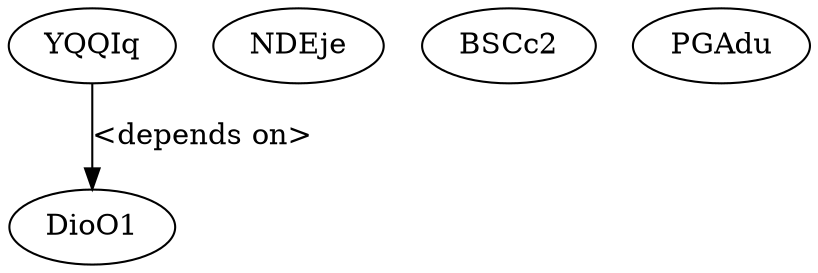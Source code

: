 digraph G {
  YQQIq [ label="YQQIq" ];
  DioO1 [ label="DioO1" ];
  NDEje [ label="NDEje" ];
  BSCc2 [ label="BSCc2" ];
  PGAdu [ label="PGAdu" ];
  YQQIq -> DioO1 [ label="<depends on>" ];
}
